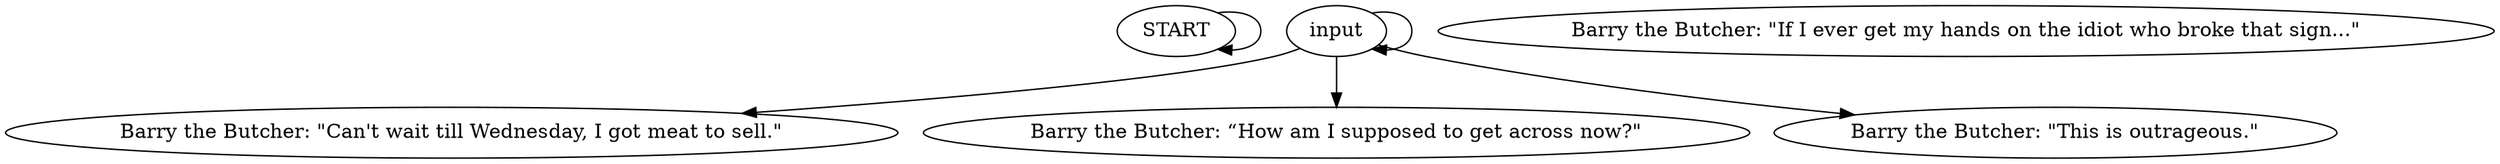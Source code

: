# CANAL / BARRY barks
# Barry the Butcher barks.
# ==================================================
digraph G {
	  0 [label="START"];
	  1 [label="input"];
	  2 [label="Barry the Butcher: \"Can't wait till Wednesday, I got meat to sell.\""];
	  3 [label="Barry the Butcher: “How am I supposed to get across now?\""];
	  4 [label="Barry the Butcher: \"This is outrageous.\""];
	  5 [label="Barry the Butcher: \"If I ever get my hands on the idiot who broke that sign...\""];
	  0 -> 0
	  1 -> 1
	  1 -> 2
	  1 -> 3
	  1 -> 4
}

